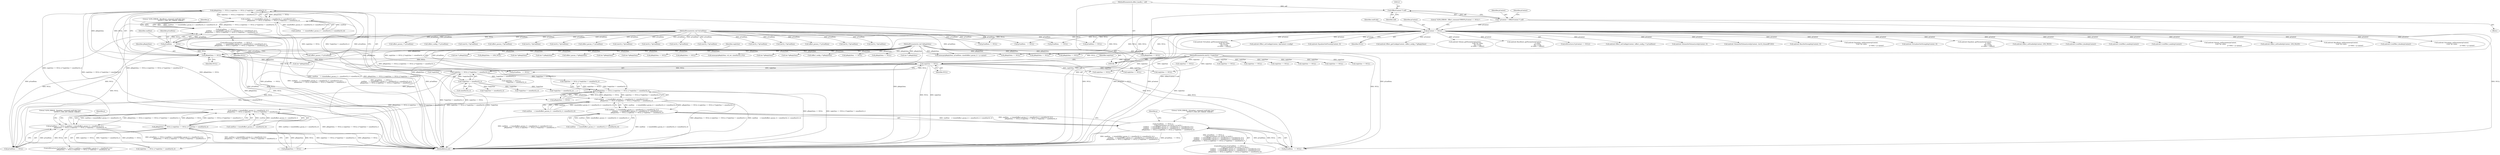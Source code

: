 digraph "0_Android_aeea52da00d210587fb3ed895de3d5f2e0264c88_4@API" {
"1000538" [label="(Call,pReplyData == NULL || replySize == NULL || *replySize != sizeof(int32_t))"];
"1000539" [label="(Call,pReplyData == NULL)"];
"1000115" [label="(MethodParameterIn,void *pReplyData)"];
"1000524" [label="(Call,pCmdData   == NULL)"];
"1000113" [label="(MethodParameterIn,void *pCmdData)"];
"1000153" [label="(Call,pContext == NULL)"];
"1000118" [label="(Call,* pContext = (EffectContext *) self)"];
"1000120" [label="(Call,(EffectContext *) self)"];
"1000110" [label="(MethodParameterIn,effect_handle_t  self)"];
"1000542" [label="(Call,replySize == NULL || *replySize != sizeof(int32_t))"];
"1000543" [label="(Call,replySize == NULL)"];
"1000114" [label="(MethodParameterIn,uint32_t *replySize)"];
"1000546" [label="(Call,*replySize != sizeof(int32_t))"];
"1000527" [label="(Call,cmdSize    != (sizeof(effect_param_t) + sizeof(int32_t) +sizeof(int16_t)) ||\n                        pReplyData == NULL || replySize == NULL || *replySize != sizeof(int32_t))"];
"1000523" [label="(Call,pCmdData   == NULL ||\n                        cmdSize    != (sizeof(effect_param_t) + sizeof(int32_t) +sizeof(int16_t)) ||\n                        pReplyData == NULL || replySize == NULL || *replySize != sizeof(int32_t))"];
"1000618" [label="(Call,cmdSize    < (sizeof(effect_param_t) + sizeof(int32_t) +sizeof(int16_t)) ||\n                        pReplyData == NULL || replySize == NULL || *replySize != sizeof(int32_t))"];
"1000607" [label="(Call,cmdSize    > (sizeof(effect_param_t) + sizeof(int32_t) +sizeof(int32_t)) ||\n                        cmdSize    < (sizeof(effect_param_t) + sizeof(int32_t) +sizeof(int16_t)) ||\n                        pReplyData == NULL || replySize == NULL || *replySize != sizeof(int32_t))"];
"1000603" [label="(Call,pCmdData   == NULL ||\n                        // legal parameters are int16_t or int32_t\n                        cmdSize    > (sizeof(effect_param_t) + sizeof(int32_t) +sizeof(int32_t)) ||\n                        cmdSize    < (sizeof(effect_param_t) + sizeof(int32_t) +sizeof(int16_t)) ||\n                        pReplyData == NULL || replySize == NULL || *replySize != sizeof(int32_t))"];
"1000698" [label="(Call,cmdSize < (sizeof(effect_param_t) + sizeof(int32_t)) ||\n                        pReplyData == NULL || replySize == NULL || *replySize != sizeof(int32_t))"];
"1000694" [label="(Call,pCmdData == NULL || cmdSize < (sizeof(effect_param_t) + sizeof(int32_t)) ||\n                        pReplyData == NULL || replySize == NULL || *replySize != sizeof(int32_t))"];
"1000629" [label="(Call,pReplyData == NULL || replySize == NULL || *replySize != sizeof(int32_t))"];
"1000706" [label="(Call,pReplyData == NULL || replySize == NULL || *replySize != sizeof(int32_t))"];
"1000714" [label="(Call,*replySize != sizeof(int32_t))"];
"1001065" [label="(Call,(int32_t *)pCmdData)"];
"1000711" [label="(Call,replySize == NULL)"];
"1000349" [label="(Call,replySize == NULL)"];
"1000930" [label="(Call,(int32_t *)pCmdData)"];
"1000257" [label="(Call,replySize == NULL)"];
"1000273" [label="(Call,(int *) pReplyData)"];
"1000522" [label="(ControlStructure,if (pCmdData   == NULL ||\n                        cmdSize    != (sizeof(effect_param_t) + sizeof(int32_t) +sizeof(int16_t)) ||\n                        pReplyData == NULL || replySize == NULL || *replySize != sizeof(int32_t)))"];
"1000212" [label="(Call,android::VirtualizerSetStrength(pContext, 0))"];
"1000618" [label="(Call,cmdSize    < (sizeof(effect_param_t) + sizeof(int32_t) +sizeof(int16_t)) ||\n                        pReplyData == NULL || replySize == NULL || *replySize != sizeof(int32_t))"];
"1000695" [label="(Call,pCmdData == NULL)"];
"1000118" [label="(Call,* pContext = (EffectContext *) self)"];
"1000548" [label="(Identifier,replySize)"];
"1000460" [label="(Call,android::Equalizer_getParameter(pContext,\n                                                             p->data,\n                                                             &p->vsize,\n                                                             p->data + voffset))"];
"1000608" [label="(Call,cmdSize    > (sizeof(effect_param_t) + sizeof(int32_t) +sizeof(int32_t)))"];
"1001101" [label="(Call,pReplyData == LVM_NULL)"];
"1000541" [label="(Identifier,NULL)"];
"1000843" [label="(Call,android::Effect_setEnabled(pContext, LVM_TRUE))"];
"1000950" [label="(Call,android::LvmEffect_disable(pContext))"];
"1000850" [label="(Call,pReplyData == NULL)"];
"1000982" [label="(Call,android::LvmEffect_enable(pContext))"];
"1000116" [label="(Block,)"];
"1000578" [label="(Call,(int *)pReplyData)"];
"1000634" [label="(Call,replySize == NULL)"];
"1000115" [label="(MethodParameterIn,void *pReplyData)"];
"1000154" [label="(Identifier,pContext)"];
"1001068" [label="(Call,android::LvmEffect_enable(pContext))"];
"1000114" [label="(MethodParameterIn,uint32_t *replySize)"];
"1000669" [label="(Call,(int *)pReplyData)"];
"1000234" [label="(Call,(int *) pReplyData)"];
"1000800" [label="(Call,android::Volume_setParameter(pContext,\n (void *)p->data,\n                                                                 p->data + p->psize))"];
"1000873" [label="(Call,android::Effect_setEnabled(pContext, LVM_FALSE))"];
"1000581" [label="(Call,android::BassBoost_setParameter(pContext,\n (void *)p->data,\n                                                                    p->data + p->psize))"];
"1000637" [label="(Call,*replySize != sizeof(int32_t))"];
"1001142" [label="(Call,(uint32_t *)pCmdData)"];
"1000367" [label="(Call,memcpy(pReplyData, pCmdData, sizeof(effect_param_t) + p->psize))"];
"1000947" [label="(Call,(int32_t *)pCmdData)"];
"1000603" [label="(Call,pCmdData   == NULL ||\n                        // legal parameters are int16_t or int32_t\n                        cmdSize    > (sizeof(effect_param_t) + sizeof(int32_t) +sizeof(int32_t)) ||\n                        cmdSize    < (sizeof(effect_param_t) + sizeof(int32_t) +sizeof(int16_t)) ||\n                        pReplyData == NULL || replySize == NULL || *replySize != sizeof(int32_t))"];
"1001036" [label="(Call,android::LvmEffect_disable(pContext))"];
"1000527" [label="(Call,cmdSize    != (sizeof(effect_param_t) + sizeof(int32_t) +sizeof(int16_t)) ||\n                        pReplyData == NULL || replySize == NULL || *replySize != sizeof(int32_t))"];
"1000120" [label="(Call,(EffectContext *) self)"];
"1000546" [label="(Call,*replySize != sizeof(int32_t))"];
"1000119" [label="(Identifier,pContext)"];
"1000650" [label="(Identifier,p)"];
"1000672" [label="(Call,android::Virtualizer_setParameter(pContext,\n (void *)p->data,\n                                                                       p->data + p->psize))"];
"1000542" [label="(Call,replySize == NULL || *replySize != sizeof(int32_t))"];
"1000707" [label="(Call,pReplyData == NULL)"];
"1000964" [label="(Call,(int32_t *)pCmdData)"];
"1000544" [label="(Identifier,replySize)"];
"1000433" [label="(Call,android::Virtualizer_getParameter(pContext,\n                                                               (void *)p->data,\n                                                               &p->vsize,\n                                                               p->data + voffset))"];
"1000168" [label="(Call,pReplyData == NULL)"];
"1000244" [label="(Call,pCmdData    == NULL)"];
"1000619" [label="(Call,cmdSize    < (sizeof(effect_param_t) + sizeof(int32_t) +sizeof(int16_t)))"];
"1000547" [label="(Call,*replySize)"];
"1000778" [label="(Call,*replySize != sizeof(int32_t))"];
"1000644" [label="(Literal,\"\tLVM_ERROR : Virtualizer_command cmdCode Case: \"\n                             \"EFFECT_CMD_SET_PARAM: ERROR\")"];
"1000607" [label="(Call,cmdSize    > (sizeof(effect_param_t) + sizeof(int32_t) +sizeof(int32_t)) ||\n                        cmdSize    < (sizeof(effect_param_t) + sizeof(int32_t) +sizeof(int16_t)) ||\n                        pReplyData == NULL || replySize == NULL || *replySize != sizeof(int32_t))"];
"1000728" [label="(Call,(effect_param_t *) pCmdData)"];
"1000310" [label="(Call,android::Effect_setConfig(pContext, &pContext->config))"];
"1000378" [label="(Call,(effect_param_t *)pReplyData)"];
"1000797" [label="(Call,(int *)pReplyData)"];
"1000523" [label="(Call,pCmdData   == NULL ||\n                        cmdSize    != (sizeof(effect_param_t) + sizeof(int32_t) +sizeof(int16_t)) ||\n                        pReplyData == NULL || replySize == NULL || *replySize != sizeof(int32_t))"];
"1000854" [label="(Call,replySize == NULL)"];
"1000285" [label="(Call,pReplyData == NULL)"];
"1001108" [label="(Call,pCmdData == NULL)"];
"1000870" [label="(Call,(int *)pReplyData)"];
"1000721" [label="(Literal,\"\tLVM_ERROR : Equalizer_command cmdCode Case: \"\n                             \"EFFECT_CMD_SET_PARAM: ERROR\")"];
"1000771" [label="(Call,pReplyData == NULL)"];
"1000345" [label="(Call,pReplyData == NULL)"];
"1000710" [label="(Call,replySize == NULL || *replySize != sizeof(int32_t))"];
"1000122" [label="(Identifier,self)"];
"1001033" [label="(Call,(int32_t *)pCmdData)"];
"1000602" [label="(ControlStructure,if (pCmdData   == NULL ||\n                        // legal parameters are int16_t or int32_t\n                        cmdSize    > (sizeof(effect_param_t) + sizeof(int32_t) +sizeof(int32_t)) ||\n                        cmdSize    < (sizeof(effect_param_t) + sizeof(int32_t) +sizeof(int16_t)) ||\n                        pReplyData == NULL || replySize == NULL || *replySize != sizeof(int32_t)))"];
"1001193" [label="(Call,memcpy(pReplyData, vol_ret, sizeof(int32_t)*2))"];
"1000540" [label="(Identifier,pReplyData)"];
"1000629" [label="(Call,pReplyData == NULL || replySize == NULL || *replySize != sizeof(int32_t))"];
"1000222" [label="(Call,android::EqualizerSetPreset(pContext, 0))"];
"1000545" [label="(Identifier,NULL)"];
"1000840" [label="(Call,(int *)pReplyData)"];
"1000155" [label="(Identifier,NULL)"];
"1000604" [label="(Call,pCmdData   == NULL)"];
"1000303" [label="(Call,android::Effect_getConfig(pContext, (effect_config_t *)pReplyData))"];
"1000553" [label="(Literal,\"\tLVM_ERROR : BassBoost_command cmdCode Case: \"\n                             \"EFFECT_CMD_SET_PARAM: ERROR\")"];
"1000485" [label="(Call,android::Volume_getParameter(pContext,\n                                                          (void *)p->data,\n                                                          &p->vsize,\n                                                          p->data + voffset))"];
"1000733" [label="(Call,(int *)pReplyData)"];
"1000529" [label="(Identifier,cmdSize)"];
"1001050" [label="(Call,(int32_t *)pCmdData)"];
"1000305" [label="(Call,(effect_config_t *)pReplyData)"];
"1000110" [label="(MethodParameterIn,effect_handle_t  self)"];
"1000538" [label="(Call,pReplyData == NULL || replySize == NULL || *replySize != sizeof(int32_t))"];
"1000289" [label="(Call,replySize == NULL)"];
"1000792" [label="(Call,(effect_param_t *) pCmdData)"];
"1000153" [label="(Call,pContext == NULL)"];
"1000539" [label="(Call,pReplyData == NULL)"];
"1000560" [label="(Call,(effect_param_t *) pCmdData)"];
"1000706" [label="(Call,pReplyData == NULL || replySize == NULL || *replySize != sizeof(int32_t))"];
"1000127" [label="(Identifier,pContext)"];
"1000549" [label="(Call,sizeof(int32_t))"];
"1000699" [label="(Call,cmdSize < (sizeof(effect_param_t) + sizeof(int32_t)))"];
"1000253" [label="(Call,pReplyData  == NULL)"];
"1001260" [label="(MethodReturn,int)"];
"1000525" [label="(Identifier,pCmdData)"];
"1000408" [label="(Call,android::BassBoost_getParameter(pContext,\n                                                             p->data,\n                                                             &p->vsize,\n                                                             p->data + voffset))"];
"1000152" [label="(ControlStructure,if (pContext == NULL))"];
"1000524" [label="(Call,pCmdData   == NULL)"];
"1000276" [label="(Call,android::Effect_setConfig(pContext, (effect_config_t *) pCmdData))"];
"1000543" [label="(Call,replySize == NULL)"];
"1000774" [label="(Call,replySize == NULL ||\n                        *replySize != sizeof(int32_t))"];
"1000158" [label="(Literal,\"\tLVM_ERROR : Effect_command ERROR pContext == NULL\")"];
"1001119" [label="(Call,pReplyData == NULL)"];
"1000759" [label="(Call,pCmdData   == NULL)"];
"1000278" [label="(Call,(effect_config_t *) pCmdData)"];
"1000327" [label="(Call,pCmdData == NULL)"];
"1000559" [label="(Identifier,p)"];
"1000526" [label="(Identifier,NULL)"];
"1000633" [label="(Call,replySize == NULL || *replySize != sizeof(int32_t))"];
"1000693" [label="(ControlStructure,if (pCmdData == NULL || cmdSize < (sizeof(effect_param_t) + sizeof(int32_t)) ||\n                        pReplyData == NULL || replySize == NULL || *replySize != sizeof(int32_t)))"];
"1000191" [label="(Call,(int *) pReplyData)"];
"1000727" [label="(Identifier,p)"];
"1000775" [label="(Call,replySize == NULL)"];
"1000694" [label="(Call,pCmdData == NULL || cmdSize < (sizeof(effect_param_t) + sizeof(int32_t)) ||\n                        pReplyData == NULL || replySize == NULL || *replySize != sizeof(int32_t))"];
"1000698" [label="(Call,cmdSize < (sizeof(effect_param_t) + sizeof(int32_t)) ||\n                        pReplyData == NULL || replySize == NULL || *replySize != sizeof(int32_t))"];
"1000113" [label="(MethodParameterIn,void *pCmdData)"];
"1000824" [label="(Call,replySize == NULL)"];
"1000820" [label="(Call,pReplyData == NULL)"];
"1000237" [label="(Call,android::VolumeSetVolumeLevel(pContext, 0))"];
"1001200" [label="(Call,android::VolumeSetVolumeLevel(pContext, (int16_t)(maxdB*100)))"];
"1000895" [label="(Call,(uint32_t *)pCmdData)"];
"1000630" [label="(Call,pReplyData == NULL)"];
"1001123" [label="(Call,replySize == NULL)"];
"1000322" [label="(Call,(effect_param_t *)pCmdData)"];
"1000882" [label="(Call,pCmdData   == NULL)"];
"1000163" [label="(Identifier,cmdCode)"];
"1000202" [label="(Call,android::BassSetStrength(pContext, 0))"];
"1000979" [label="(Call,(int32_t *)pCmdData)"];
"1001016" [label="(Call,(int32_t *)pCmdData)"];
"1000528" [label="(Call,cmdSize    != (sizeof(effect_param_t) + sizeof(int32_t) +sizeof(int16_t)))"];
"1000651" [label="(Call,(effect_param_t *) pCmdData)"];
"1000736" [label="(Call,android::Equalizer_setParameter(pContext,\n (void *)p->data,\n                                                                     p->data + p->psize))"];
"1001149" [label="(Call,(uint32_t *)pCmdData)"];
"1000172" [label="(Call,replySize == NULL)"];
"1000538" -> "1000527"  [label="AST: "];
"1000538" -> "1000539"  [label="CFG: "];
"1000538" -> "1000542"  [label="CFG: "];
"1000539" -> "1000538"  [label="AST: "];
"1000542" -> "1000538"  [label="AST: "];
"1000527" -> "1000538"  [label="CFG: "];
"1000538" -> "1001260"  [label="DDG: replySize == NULL || *replySize != sizeof(int32_t)"];
"1000538" -> "1001260"  [label="DDG: pReplyData == NULL"];
"1000538" -> "1000527"  [label="DDG: pReplyData == NULL"];
"1000538" -> "1000527"  [label="DDG: replySize == NULL || *replySize != sizeof(int32_t)"];
"1000539" -> "1000538"  [label="DDG: pReplyData"];
"1000539" -> "1000538"  [label="DDG: NULL"];
"1000542" -> "1000538"  [label="DDG: replySize == NULL"];
"1000542" -> "1000538"  [label="DDG: *replySize != sizeof(int32_t)"];
"1000538" -> "1000629"  [label="DDG: replySize == NULL || *replySize != sizeof(int32_t)"];
"1000538" -> "1000706"  [label="DDG: replySize == NULL || *replySize != sizeof(int32_t)"];
"1000539" -> "1000541"  [label="CFG: "];
"1000540" -> "1000539"  [label="AST: "];
"1000541" -> "1000539"  [label="AST: "];
"1000544" -> "1000539"  [label="CFG: "];
"1000539" -> "1001260"  [label="DDG: pReplyData"];
"1000539" -> "1001260"  [label="DDG: NULL"];
"1000115" -> "1000539"  [label="DDG: pReplyData"];
"1000524" -> "1000539"  [label="DDG: NULL"];
"1000539" -> "1000543"  [label="DDG: NULL"];
"1000539" -> "1000578"  [label="DDG: pReplyData"];
"1000539" -> "1000604"  [label="DDG: NULL"];
"1000539" -> "1000695"  [label="DDG: NULL"];
"1000539" -> "1000759"  [label="DDG: NULL"];
"1000115" -> "1000109"  [label="AST: "];
"1000115" -> "1001260"  [label="DDG: pReplyData"];
"1000115" -> "1000168"  [label="DDG: pReplyData"];
"1000115" -> "1000191"  [label="DDG: pReplyData"];
"1000115" -> "1000234"  [label="DDG: pReplyData"];
"1000115" -> "1000253"  [label="DDG: pReplyData"];
"1000115" -> "1000273"  [label="DDG: pReplyData"];
"1000115" -> "1000285"  [label="DDG: pReplyData"];
"1000115" -> "1000305"  [label="DDG: pReplyData"];
"1000115" -> "1000345"  [label="DDG: pReplyData"];
"1000115" -> "1000367"  [label="DDG: pReplyData"];
"1000115" -> "1000378"  [label="DDG: pReplyData"];
"1000115" -> "1000578"  [label="DDG: pReplyData"];
"1000115" -> "1000630"  [label="DDG: pReplyData"];
"1000115" -> "1000669"  [label="DDG: pReplyData"];
"1000115" -> "1000707"  [label="DDG: pReplyData"];
"1000115" -> "1000733"  [label="DDG: pReplyData"];
"1000115" -> "1000771"  [label="DDG: pReplyData"];
"1000115" -> "1000797"  [label="DDG: pReplyData"];
"1000115" -> "1000820"  [label="DDG: pReplyData"];
"1000115" -> "1000840"  [label="DDG: pReplyData"];
"1000115" -> "1000850"  [label="DDG: pReplyData"];
"1000115" -> "1000870"  [label="DDG: pReplyData"];
"1000115" -> "1001101"  [label="DDG: pReplyData"];
"1000115" -> "1001119"  [label="DDG: pReplyData"];
"1000115" -> "1001193"  [label="DDG: pReplyData"];
"1000524" -> "1000523"  [label="AST: "];
"1000524" -> "1000526"  [label="CFG: "];
"1000525" -> "1000524"  [label="AST: "];
"1000526" -> "1000524"  [label="AST: "];
"1000529" -> "1000524"  [label="CFG: "];
"1000523" -> "1000524"  [label="CFG: "];
"1000524" -> "1001260"  [label="DDG: pCmdData"];
"1000524" -> "1001260"  [label="DDG: NULL"];
"1000524" -> "1000523"  [label="DDG: pCmdData"];
"1000524" -> "1000523"  [label="DDG: NULL"];
"1000113" -> "1000524"  [label="DDG: pCmdData"];
"1000153" -> "1000524"  [label="DDG: NULL"];
"1000524" -> "1000560"  [label="DDG: pCmdData"];
"1000524" -> "1000604"  [label="DDG: NULL"];
"1000524" -> "1000695"  [label="DDG: NULL"];
"1000524" -> "1000759"  [label="DDG: NULL"];
"1000113" -> "1000109"  [label="AST: "];
"1000113" -> "1001260"  [label="DDG: pCmdData"];
"1000113" -> "1000244"  [label="DDG: pCmdData"];
"1000113" -> "1000278"  [label="DDG: pCmdData"];
"1000113" -> "1000322"  [label="DDG: pCmdData"];
"1000113" -> "1000327"  [label="DDG: pCmdData"];
"1000113" -> "1000367"  [label="DDG: pCmdData"];
"1000113" -> "1000560"  [label="DDG: pCmdData"];
"1000113" -> "1000604"  [label="DDG: pCmdData"];
"1000113" -> "1000651"  [label="DDG: pCmdData"];
"1000113" -> "1000695"  [label="DDG: pCmdData"];
"1000113" -> "1000728"  [label="DDG: pCmdData"];
"1000113" -> "1000759"  [label="DDG: pCmdData"];
"1000113" -> "1000792"  [label="DDG: pCmdData"];
"1000113" -> "1000882"  [label="DDG: pCmdData"];
"1000113" -> "1000895"  [label="DDG: pCmdData"];
"1000113" -> "1000930"  [label="DDG: pCmdData"];
"1000113" -> "1000947"  [label="DDG: pCmdData"];
"1000113" -> "1000964"  [label="DDG: pCmdData"];
"1000113" -> "1000979"  [label="DDG: pCmdData"];
"1000113" -> "1001016"  [label="DDG: pCmdData"];
"1000113" -> "1001033"  [label="DDG: pCmdData"];
"1000113" -> "1001050"  [label="DDG: pCmdData"];
"1000113" -> "1001065"  [label="DDG: pCmdData"];
"1000113" -> "1001108"  [label="DDG: pCmdData"];
"1000113" -> "1001142"  [label="DDG: pCmdData"];
"1000113" -> "1001149"  [label="DDG: pCmdData"];
"1000153" -> "1000152"  [label="AST: "];
"1000153" -> "1000155"  [label="CFG: "];
"1000154" -> "1000153"  [label="AST: "];
"1000155" -> "1000153"  [label="AST: "];
"1000158" -> "1000153"  [label="CFG: "];
"1000163" -> "1000153"  [label="CFG: "];
"1000153" -> "1001260"  [label="DDG: NULL"];
"1000153" -> "1001260"  [label="DDG: pContext == NULL"];
"1000153" -> "1001260"  [label="DDG: pContext"];
"1000118" -> "1000153"  [label="DDG: pContext"];
"1000153" -> "1000168"  [label="DDG: NULL"];
"1000153" -> "1000202"  [label="DDG: pContext"];
"1000153" -> "1000212"  [label="DDG: pContext"];
"1000153" -> "1000222"  [label="DDG: pContext"];
"1000153" -> "1000237"  [label="DDG: pContext"];
"1000153" -> "1000244"  [label="DDG: NULL"];
"1000153" -> "1000276"  [label="DDG: pContext"];
"1000153" -> "1000285"  [label="DDG: NULL"];
"1000153" -> "1000303"  [label="DDG: pContext"];
"1000153" -> "1000310"  [label="DDG: pContext"];
"1000153" -> "1000327"  [label="DDG: NULL"];
"1000153" -> "1000408"  [label="DDG: pContext"];
"1000153" -> "1000433"  [label="DDG: pContext"];
"1000153" -> "1000460"  [label="DDG: pContext"];
"1000153" -> "1000485"  [label="DDG: pContext"];
"1000153" -> "1000581"  [label="DDG: pContext"];
"1000153" -> "1000604"  [label="DDG: NULL"];
"1000153" -> "1000672"  [label="DDG: pContext"];
"1000153" -> "1000695"  [label="DDG: NULL"];
"1000153" -> "1000736"  [label="DDG: pContext"];
"1000153" -> "1000759"  [label="DDG: NULL"];
"1000153" -> "1000800"  [label="DDG: pContext"];
"1000153" -> "1000820"  [label="DDG: NULL"];
"1000153" -> "1000843"  [label="DDG: pContext"];
"1000153" -> "1000850"  [label="DDG: NULL"];
"1000153" -> "1000873"  [label="DDG: pContext"];
"1000153" -> "1000882"  [label="DDG: NULL"];
"1000153" -> "1000950"  [label="DDG: pContext"];
"1000153" -> "1000982"  [label="DDG: pContext"];
"1000153" -> "1001036"  [label="DDG: pContext"];
"1000153" -> "1001068"  [label="DDG: pContext"];
"1000153" -> "1001108"  [label="DDG: NULL"];
"1000153" -> "1001200"  [label="DDG: pContext"];
"1000118" -> "1000116"  [label="AST: "];
"1000118" -> "1000120"  [label="CFG: "];
"1000119" -> "1000118"  [label="AST: "];
"1000120" -> "1000118"  [label="AST: "];
"1000127" -> "1000118"  [label="CFG: "];
"1000118" -> "1001260"  [label="DDG: (EffectContext *) self"];
"1000120" -> "1000118"  [label="DDG: self"];
"1000120" -> "1000122"  [label="CFG: "];
"1000121" -> "1000120"  [label="AST: "];
"1000122" -> "1000120"  [label="AST: "];
"1000120" -> "1001260"  [label="DDG: self"];
"1000110" -> "1000120"  [label="DDG: self"];
"1000110" -> "1000109"  [label="AST: "];
"1000110" -> "1001260"  [label="DDG: self"];
"1000542" -> "1000543"  [label="CFG: "];
"1000542" -> "1000546"  [label="CFG: "];
"1000543" -> "1000542"  [label="AST: "];
"1000546" -> "1000542"  [label="AST: "];
"1000542" -> "1001260"  [label="DDG: *replySize != sizeof(int32_t)"];
"1000542" -> "1001260"  [label="DDG: replySize == NULL"];
"1000543" -> "1000542"  [label="DDG: replySize"];
"1000543" -> "1000542"  [label="DDG: NULL"];
"1000546" -> "1000542"  [label="DDG: *replySize"];
"1000542" -> "1000633"  [label="DDG: *replySize != sizeof(int32_t)"];
"1000542" -> "1000710"  [label="DDG: *replySize != sizeof(int32_t)"];
"1000542" -> "1000774"  [label="DDG: *replySize != sizeof(int32_t)"];
"1000543" -> "1000545"  [label="CFG: "];
"1000544" -> "1000543"  [label="AST: "];
"1000545" -> "1000543"  [label="AST: "];
"1000548" -> "1000543"  [label="CFG: "];
"1000543" -> "1001260"  [label="DDG: NULL"];
"1000543" -> "1001260"  [label="DDG: replySize"];
"1000114" -> "1000543"  [label="DDG: replySize"];
"1000543" -> "1000604"  [label="DDG: NULL"];
"1000543" -> "1000634"  [label="DDG: replySize"];
"1000543" -> "1000695"  [label="DDG: NULL"];
"1000543" -> "1000711"  [label="DDG: replySize"];
"1000543" -> "1000759"  [label="DDG: NULL"];
"1000543" -> "1000775"  [label="DDG: replySize"];
"1000114" -> "1000109"  [label="AST: "];
"1000114" -> "1001260"  [label="DDG: replySize"];
"1000114" -> "1000172"  [label="DDG: replySize"];
"1000114" -> "1000257"  [label="DDG: replySize"];
"1000114" -> "1000289"  [label="DDG: replySize"];
"1000114" -> "1000349"  [label="DDG: replySize"];
"1000114" -> "1000634"  [label="DDG: replySize"];
"1000114" -> "1000711"  [label="DDG: replySize"];
"1000114" -> "1000775"  [label="DDG: replySize"];
"1000114" -> "1000824"  [label="DDG: replySize"];
"1000114" -> "1000854"  [label="DDG: replySize"];
"1000114" -> "1001123"  [label="DDG: replySize"];
"1000546" -> "1000549"  [label="CFG: "];
"1000547" -> "1000546"  [label="AST: "];
"1000549" -> "1000546"  [label="AST: "];
"1000546" -> "1001260"  [label="DDG: *replySize"];
"1000546" -> "1000637"  [label="DDG: *replySize"];
"1000546" -> "1000714"  [label="DDG: *replySize"];
"1000546" -> "1000778"  [label="DDG: *replySize"];
"1000527" -> "1000523"  [label="AST: "];
"1000527" -> "1000528"  [label="CFG: "];
"1000528" -> "1000527"  [label="AST: "];
"1000523" -> "1000527"  [label="CFG: "];
"1000527" -> "1001260"  [label="DDG: cmdSize    != (sizeof(effect_param_t) + sizeof(int32_t) +sizeof(int16_t))"];
"1000527" -> "1001260"  [label="DDG: pReplyData == NULL || replySize == NULL || *replySize != sizeof(int32_t)"];
"1000527" -> "1000523"  [label="DDG: cmdSize    != (sizeof(effect_param_t) + sizeof(int32_t) +sizeof(int16_t))"];
"1000527" -> "1000523"  [label="DDG: pReplyData == NULL || replySize == NULL || *replySize != sizeof(int32_t)"];
"1000528" -> "1000527"  [label="DDG: cmdSize"];
"1000528" -> "1000527"  [label="DDG: sizeof(effect_param_t) + sizeof(int32_t) +sizeof(int16_t)"];
"1000527" -> "1000618"  [label="DDG: pReplyData == NULL || replySize == NULL || *replySize != sizeof(int32_t)"];
"1000527" -> "1000698"  [label="DDG: pReplyData == NULL || replySize == NULL || *replySize != sizeof(int32_t)"];
"1000523" -> "1000522"  [label="AST: "];
"1000553" -> "1000523"  [label="CFG: "];
"1000559" -> "1000523"  [label="CFG: "];
"1000523" -> "1001260"  [label="DDG: pCmdData   == NULL"];
"1000523" -> "1001260"  [label="DDG: cmdSize    != (sizeof(effect_param_t) + sizeof(int32_t) +sizeof(int16_t)) ||\n                        pReplyData == NULL || replySize == NULL || *replySize != sizeof(int32_t)"];
"1000523" -> "1001260"  [label="DDG: pCmdData   == NULL ||\n                        cmdSize    != (sizeof(effect_param_t) + sizeof(int32_t) +sizeof(int16_t)) ||\n                        pReplyData == NULL || replySize == NULL || *replySize != sizeof(int32_t)"];
"1000618" -> "1000607"  [label="AST: "];
"1000618" -> "1000619"  [label="CFG: "];
"1000618" -> "1000629"  [label="CFG: "];
"1000619" -> "1000618"  [label="AST: "];
"1000629" -> "1000618"  [label="AST: "];
"1000607" -> "1000618"  [label="CFG: "];
"1000618" -> "1001260"  [label="DDG: pReplyData == NULL || replySize == NULL || *replySize != sizeof(int32_t)"];
"1000618" -> "1001260"  [label="DDG: cmdSize    < (sizeof(effect_param_t) + sizeof(int32_t) +sizeof(int16_t))"];
"1000618" -> "1000607"  [label="DDG: cmdSize    < (sizeof(effect_param_t) + sizeof(int32_t) +sizeof(int16_t))"];
"1000618" -> "1000607"  [label="DDG: pReplyData == NULL || replySize == NULL || *replySize != sizeof(int32_t)"];
"1000619" -> "1000618"  [label="DDG: cmdSize"];
"1000619" -> "1000618"  [label="DDG: sizeof(effect_param_t) + sizeof(int32_t) +sizeof(int16_t)"];
"1000629" -> "1000618"  [label="DDG: pReplyData == NULL"];
"1000629" -> "1000618"  [label="DDG: replySize == NULL || *replySize != sizeof(int32_t)"];
"1000618" -> "1000698"  [label="DDG: pReplyData == NULL || replySize == NULL || *replySize != sizeof(int32_t)"];
"1000607" -> "1000603"  [label="AST: "];
"1000607" -> "1000608"  [label="CFG: "];
"1000608" -> "1000607"  [label="AST: "];
"1000603" -> "1000607"  [label="CFG: "];
"1000607" -> "1001260"  [label="DDG: cmdSize    < (sizeof(effect_param_t) + sizeof(int32_t) +sizeof(int16_t)) ||\n                        pReplyData == NULL || replySize == NULL || *replySize != sizeof(int32_t)"];
"1000607" -> "1001260"  [label="DDG: cmdSize    > (sizeof(effect_param_t) + sizeof(int32_t) +sizeof(int32_t))"];
"1000607" -> "1000603"  [label="DDG: cmdSize    > (sizeof(effect_param_t) + sizeof(int32_t) +sizeof(int32_t))"];
"1000607" -> "1000603"  [label="DDG: cmdSize    < (sizeof(effect_param_t) + sizeof(int32_t) +sizeof(int16_t)) ||\n                        pReplyData == NULL || replySize == NULL || *replySize != sizeof(int32_t)"];
"1000608" -> "1000607"  [label="DDG: cmdSize"];
"1000608" -> "1000607"  [label="DDG: sizeof(effect_param_t) + sizeof(int32_t) +sizeof(int32_t)"];
"1000603" -> "1000602"  [label="AST: "];
"1000603" -> "1000604"  [label="CFG: "];
"1000604" -> "1000603"  [label="AST: "];
"1000644" -> "1000603"  [label="CFG: "];
"1000650" -> "1000603"  [label="CFG: "];
"1000603" -> "1001260"  [label="DDG: cmdSize    > (sizeof(effect_param_t) + sizeof(int32_t) +sizeof(int32_t)) ||\n                        cmdSize    < (sizeof(effect_param_t) + sizeof(int32_t) +sizeof(int16_t)) ||\n                        pReplyData == NULL || replySize == NULL || *replySize != sizeof(int32_t)"];
"1000603" -> "1001260"  [label="DDG: pCmdData   == NULL"];
"1000603" -> "1001260"  [label="DDG: pCmdData   == NULL ||\n                        // legal parameters are int16_t or int32_t\n                        cmdSize    > (sizeof(effect_param_t) + sizeof(int32_t) +sizeof(int32_t)) ||\n                        cmdSize    < (sizeof(effect_param_t) + sizeof(int32_t) +sizeof(int16_t)) ||\n                        pReplyData == NULL || replySize == NULL || *replySize != sizeof(int32_t)"];
"1000604" -> "1000603"  [label="DDG: pCmdData"];
"1000604" -> "1000603"  [label="DDG: NULL"];
"1000698" -> "1000694"  [label="AST: "];
"1000698" -> "1000699"  [label="CFG: "];
"1000698" -> "1000706"  [label="CFG: "];
"1000699" -> "1000698"  [label="AST: "];
"1000706" -> "1000698"  [label="AST: "];
"1000694" -> "1000698"  [label="CFG: "];
"1000698" -> "1001260"  [label="DDG: cmdSize < (sizeof(effect_param_t) + sizeof(int32_t))"];
"1000698" -> "1001260"  [label="DDG: pReplyData == NULL || replySize == NULL || *replySize != sizeof(int32_t)"];
"1000698" -> "1000694"  [label="DDG: cmdSize < (sizeof(effect_param_t) + sizeof(int32_t))"];
"1000698" -> "1000694"  [label="DDG: pReplyData == NULL || replySize == NULL || *replySize != sizeof(int32_t)"];
"1000699" -> "1000698"  [label="DDG: cmdSize"];
"1000699" -> "1000698"  [label="DDG: sizeof(effect_param_t) + sizeof(int32_t)"];
"1000706" -> "1000698"  [label="DDG: pReplyData == NULL"];
"1000706" -> "1000698"  [label="DDG: replySize == NULL || *replySize != sizeof(int32_t)"];
"1000694" -> "1000693"  [label="AST: "];
"1000694" -> "1000695"  [label="CFG: "];
"1000695" -> "1000694"  [label="AST: "];
"1000721" -> "1000694"  [label="CFG: "];
"1000727" -> "1000694"  [label="CFG: "];
"1000694" -> "1001260"  [label="DDG: pCmdData == NULL"];
"1000694" -> "1001260"  [label="DDG: pCmdData == NULL || cmdSize < (sizeof(effect_param_t) + sizeof(int32_t)) ||\n                        pReplyData == NULL || replySize == NULL || *replySize != sizeof(int32_t)"];
"1000694" -> "1001260"  [label="DDG: cmdSize < (sizeof(effect_param_t) + sizeof(int32_t)) ||\n                        pReplyData == NULL || replySize == NULL || *replySize != sizeof(int32_t)"];
"1000695" -> "1000694"  [label="DDG: pCmdData"];
"1000695" -> "1000694"  [label="DDG: NULL"];
"1000629" -> "1000630"  [label="CFG: "];
"1000629" -> "1000633"  [label="CFG: "];
"1000630" -> "1000629"  [label="AST: "];
"1000633" -> "1000629"  [label="AST: "];
"1000629" -> "1001260"  [label="DDG: pReplyData == NULL"];
"1000629" -> "1001260"  [label="DDG: replySize == NULL || *replySize != sizeof(int32_t)"];
"1000630" -> "1000629"  [label="DDG: pReplyData"];
"1000630" -> "1000629"  [label="DDG: NULL"];
"1000633" -> "1000629"  [label="DDG: replySize == NULL"];
"1000633" -> "1000629"  [label="DDG: *replySize != sizeof(int32_t)"];
"1000629" -> "1000706"  [label="DDG: replySize == NULL || *replySize != sizeof(int32_t)"];
"1000706" -> "1000707"  [label="CFG: "];
"1000706" -> "1000710"  [label="CFG: "];
"1000707" -> "1000706"  [label="AST: "];
"1000710" -> "1000706"  [label="AST: "];
"1000706" -> "1001260"  [label="DDG: replySize == NULL || *replySize != sizeof(int32_t)"];
"1000706" -> "1001260"  [label="DDG: pReplyData == NULL"];
"1000707" -> "1000706"  [label="DDG: pReplyData"];
"1000707" -> "1000706"  [label="DDG: NULL"];
"1000710" -> "1000706"  [label="DDG: replySize == NULL"];
"1000710" -> "1000706"  [label="DDG: *replySize != sizeof(int32_t)"];
}
